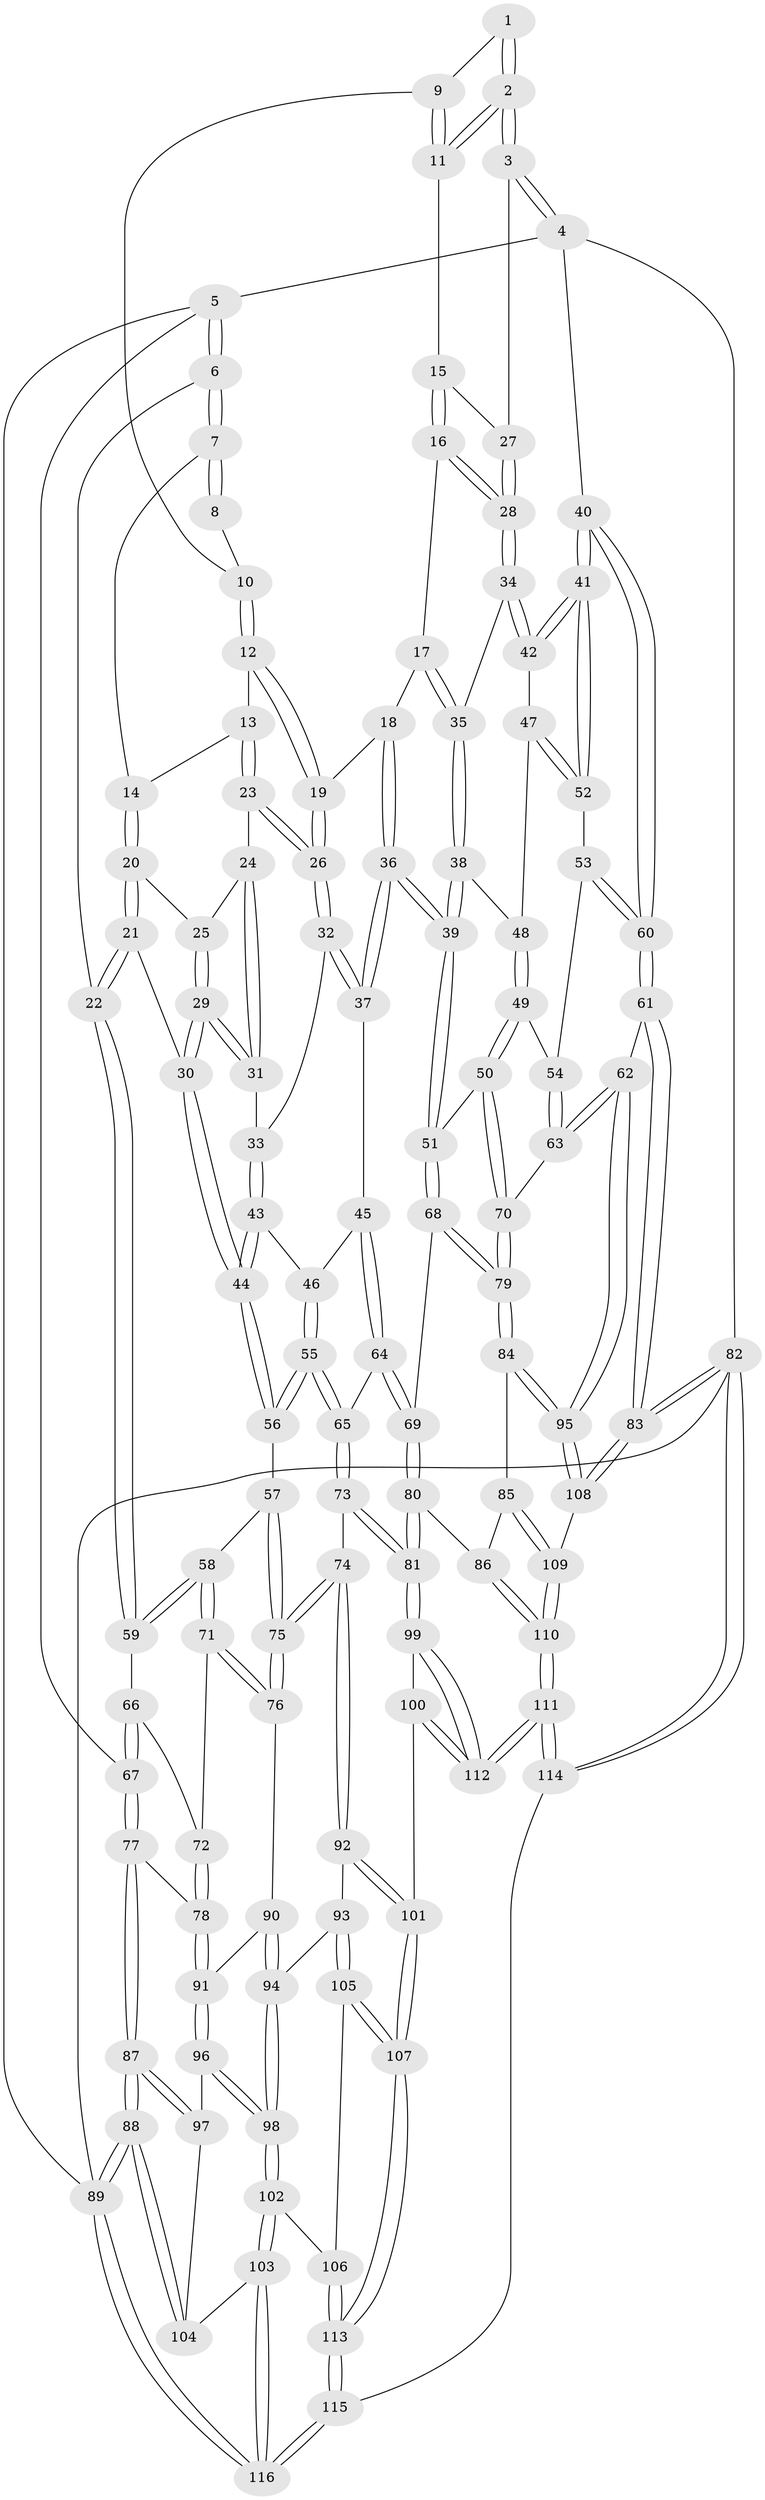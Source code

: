 // coarse degree distribution, {4: 0.42028985507246375, 6: 0.07246376811594203, 5: 0.3188405797101449, 3: 0.17391304347826086, 2: 0.014492753623188406}
// Generated by graph-tools (version 1.1) at 2025/52/02/27/25 19:52:37]
// undirected, 116 vertices, 287 edges
graph export_dot {
graph [start="1"]
  node [color=gray90,style=filled];
  1 [pos="+0.6946079906422089+0"];
  2 [pos="+1+0"];
  3 [pos="+1+0"];
  4 [pos="+1+0"];
  5 [pos="+0+0"];
  6 [pos="+0+0"];
  7 [pos="+0.32402379633608663+0"];
  8 [pos="+0.5892349902746103+0"];
  9 [pos="+0.714909440326178+0.07673660934155274"];
  10 [pos="+0.6585565260828955+0.09664823517880423"];
  11 [pos="+0.782872720154604+0.11386371450748989"];
  12 [pos="+0.6303486491821798+0.14438866336837586"];
  13 [pos="+0.5210248590609835+0.09326399100642216"];
  14 [pos="+0.3275330470090519+0"];
  15 [pos="+0.777235703121152+0.1595115091775224"];
  16 [pos="+0.7662100989566863+0.1771826899996979"];
  17 [pos="+0.7275763173202136+0.21038994630789706"];
  18 [pos="+0.7012416908532824+0.2191290041953999"];
  19 [pos="+0.6588385120523509+0.20646696913533885"];
  20 [pos="+0.34372853366149053+0.03054317425346342"];
  21 [pos="+0.23041792088130947+0.34794858193415573"];
  22 [pos="+0.16543483422157126+0.36003561063609124"];
  23 [pos="+0.520715248860193+0.2304892824928931"];
  24 [pos="+0.49911047107089135+0.23886005129866425"];
  25 [pos="+0.3898931609152929+0.18907545542332935"];
  26 [pos="+0.5898908056679236+0.25613099410049733"];
  27 [pos="+0.9162176556815297+0.18235049661423247"];
  28 [pos="+0.9021101107185984+0.28106822876451687"];
  29 [pos="+0.3599684969660597+0.33597096925573294"];
  30 [pos="+0.3478250598752594+0.3581649037399301"];
  31 [pos="+0.48165331651257837+0.2804369157590147"];
  32 [pos="+0.5840577434257864+0.3133547217412569"];
  33 [pos="+0.527585091768097+0.35807644970300573"];
  34 [pos="+0.9030678167964373+0.28831411770856386"];
  35 [pos="+0.8515353442916772+0.3329601084661504"];
  36 [pos="+0.714425597396789+0.4102771011443247"];
  37 [pos="+0.7053897130326324+0.4112896700034438"];
  38 [pos="+0.8413888178968592+0.3532315398874384"];
  39 [pos="+0.7266241977075127+0.41508780990922245"];
  40 [pos="+1+0.34577217989498216"];
  41 [pos="+1+0.34407513885876856"];
  42 [pos="+1+0.3225137485217417"];
  43 [pos="+0.5242275658620248+0.3649345020891167"];
  44 [pos="+0.37805434614895483+0.39406312762529916"];
  45 [pos="+0.6741497247216353+0.42900221123081783"];
  46 [pos="+0.5539392642245623+0.4272538964068358"];
  47 [pos="+0.9131556848346323+0.4262690479631282"];
  48 [pos="+0.8788986395354518+0.401792685671944"];
  49 [pos="+0.8482726942259268+0.4911800410960327"];
  50 [pos="+0.7853797191751354+0.528550207348091"];
  51 [pos="+0.7750155329749957+0.5203714737905466"];
  52 [pos="+0.9131997044041599+0.42634244621114487"];
  53 [pos="+0.9331048698009096+0.46946236192800794"];
  54 [pos="+0.9130182771370071+0.481644587877638"];
  55 [pos="+0.5008269163026843+0.5246145471891408"];
  56 [pos="+0.39575970156862966+0.465583742463997"];
  57 [pos="+0.3405862197463748+0.5360633370197964"];
  58 [pos="+0.28718195986002193+0.5503676819231023"];
  59 [pos="+0.15179428741481768+0.3782228432849658"];
  60 [pos="+1+0.5905105057716235"];
  61 [pos="+1+0.5946002612302297"];
  62 [pos="+1+0.5946938750465854"];
  63 [pos="+0.8633572795379036+0.634153586686338"];
  64 [pos="+0.6029753812216944+0.5502395509197044"];
  65 [pos="+0.505058788315714+0.5326210898512429"];
  66 [pos="+0.1517518390194889+0.3782540212174048"];
  67 [pos="+0+0.4031790517044852"];
  68 [pos="+0.6609293664251549+0.5882216707074989"];
  69 [pos="+0.6319657932590872+0.5868431017714802"];
  70 [pos="+0.8469214603351459+0.638326914616915"];
  71 [pos="+0.25388495747639833+0.5989055748277582"];
  72 [pos="+0.12160470035898217+0.5347680401104363"];
  73 [pos="+0.45780888054716995+0.6965166640988478"];
  74 [pos="+0.42681701151912554+0.6989403217176287"];
  75 [pos="+0.4215902723404746+0.6923298850832698"];
  76 [pos="+0.25383287283136324+0.5999055697189645"];
  77 [pos="+0+0.5479479852598544"];
  78 [pos="+0.08660438672187415+0.5825741387651822"];
  79 [pos="+0.7892451580221564+0.7403997824703044"];
  80 [pos="+0.5717811215993293+0.7592749795337398"];
  81 [pos="+0.5616960847079346+0.7605094614199948"];
  82 [pos="+1+1"];
  83 [pos="+1+1"];
  84 [pos="+0.7873259776883709+0.7470026707038345"];
  85 [pos="+0.7041203329121483+0.7742556551988466"];
  86 [pos="+0.6012465191922962+0.7673591187625516"];
  87 [pos="+0+0.7570900187858064"];
  88 [pos="+0+0.7745979790155636"];
  89 [pos="+0+1"];
  90 [pos="+0.24962253953471478+0.6108592310748924"];
  91 [pos="+0.11484947838636896+0.6888489531357723"];
  92 [pos="+0.3619516685276884+0.7463237533671486"];
  93 [pos="+0.33047678244121187+0.7601979744732419"];
  94 [pos="+0.28120081377132555+0.7500601502832278"];
  95 [pos="+0.8259332432646793+0.7915104518701833"];
  96 [pos="+0.10962773392074296+0.7303255526637431"];
  97 [pos="+0.05247045357781296+0.7379186227710425"];
  98 [pos="+0.15759759362672307+0.7836413111612195"];
  99 [pos="+0.5608300372714049+0.7624764515053349"];
  100 [pos="+0.48707029769838434+0.8906104960433043"];
  101 [pos="+0.444405605617018+0.9006417164510778"];
  102 [pos="+0.15257142010127914+0.8612150570562829"];
  103 [pos="+0.1300011534588787+0.9254074881232166"];
  104 [pos="+0.02855470003499979+0.872866684754397"];
  105 [pos="+0.3282662217180985+0.8524101984184312"];
  106 [pos="+0.3067573897222458+0.8844238563641537"];
  107 [pos="+0.42769222921583394+0.9109211197410666"];
  108 [pos="+0.9051074790235487+0.8889615446730361"];
  109 [pos="+0.6975349923457429+0.9748554813185442"];
  110 [pos="+0.651724620503376+1"];
  111 [pos="+0.6185288811621916+1"];
  112 [pos="+0.6151549540487234+1"];
  113 [pos="+0.30516165928365474+1"];
  114 [pos="+0.6109735529107262+1"];
  115 [pos="+0.2653060849831804+1"];
  116 [pos="+0.1291930934967876+1"];
  1 -- 2;
  1 -- 2;
  1 -- 9;
  2 -- 3;
  2 -- 3;
  2 -- 11;
  2 -- 11;
  3 -- 4;
  3 -- 4;
  3 -- 27;
  4 -- 5;
  4 -- 40;
  4 -- 82;
  5 -- 6;
  5 -- 6;
  5 -- 67;
  5 -- 89;
  6 -- 7;
  6 -- 7;
  6 -- 22;
  7 -- 8;
  7 -- 8;
  7 -- 14;
  8 -- 10;
  9 -- 10;
  9 -- 11;
  9 -- 11;
  10 -- 12;
  10 -- 12;
  11 -- 15;
  12 -- 13;
  12 -- 19;
  12 -- 19;
  13 -- 14;
  13 -- 23;
  13 -- 23;
  14 -- 20;
  14 -- 20;
  15 -- 16;
  15 -- 16;
  15 -- 27;
  16 -- 17;
  16 -- 28;
  16 -- 28;
  17 -- 18;
  17 -- 35;
  17 -- 35;
  18 -- 19;
  18 -- 36;
  18 -- 36;
  19 -- 26;
  19 -- 26;
  20 -- 21;
  20 -- 21;
  20 -- 25;
  21 -- 22;
  21 -- 22;
  21 -- 30;
  22 -- 59;
  22 -- 59;
  23 -- 24;
  23 -- 26;
  23 -- 26;
  24 -- 25;
  24 -- 31;
  24 -- 31;
  25 -- 29;
  25 -- 29;
  26 -- 32;
  26 -- 32;
  27 -- 28;
  27 -- 28;
  28 -- 34;
  28 -- 34;
  29 -- 30;
  29 -- 30;
  29 -- 31;
  29 -- 31;
  30 -- 44;
  30 -- 44;
  31 -- 33;
  32 -- 33;
  32 -- 37;
  32 -- 37;
  33 -- 43;
  33 -- 43;
  34 -- 35;
  34 -- 42;
  34 -- 42;
  35 -- 38;
  35 -- 38;
  36 -- 37;
  36 -- 37;
  36 -- 39;
  36 -- 39;
  37 -- 45;
  38 -- 39;
  38 -- 39;
  38 -- 48;
  39 -- 51;
  39 -- 51;
  40 -- 41;
  40 -- 41;
  40 -- 60;
  40 -- 60;
  41 -- 42;
  41 -- 42;
  41 -- 52;
  41 -- 52;
  42 -- 47;
  43 -- 44;
  43 -- 44;
  43 -- 46;
  44 -- 56;
  44 -- 56;
  45 -- 46;
  45 -- 64;
  45 -- 64;
  46 -- 55;
  46 -- 55;
  47 -- 48;
  47 -- 52;
  47 -- 52;
  48 -- 49;
  48 -- 49;
  49 -- 50;
  49 -- 50;
  49 -- 54;
  50 -- 51;
  50 -- 70;
  50 -- 70;
  51 -- 68;
  51 -- 68;
  52 -- 53;
  53 -- 54;
  53 -- 60;
  53 -- 60;
  54 -- 63;
  54 -- 63;
  55 -- 56;
  55 -- 56;
  55 -- 65;
  55 -- 65;
  56 -- 57;
  57 -- 58;
  57 -- 75;
  57 -- 75;
  58 -- 59;
  58 -- 59;
  58 -- 71;
  58 -- 71;
  59 -- 66;
  60 -- 61;
  60 -- 61;
  61 -- 62;
  61 -- 83;
  61 -- 83;
  62 -- 63;
  62 -- 63;
  62 -- 95;
  62 -- 95;
  63 -- 70;
  64 -- 65;
  64 -- 69;
  64 -- 69;
  65 -- 73;
  65 -- 73;
  66 -- 67;
  66 -- 67;
  66 -- 72;
  67 -- 77;
  67 -- 77;
  68 -- 69;
  68 -- 79;
  68 -- 79;
  69 -- 80;
  69 -- 80;
  70 -- 79;
  70 -- 79;
  71 -- 72;
  71 -- 76;
  71 -- 76;
  72 -- 78;
  72 -- 78;
  73 -- 74;
  73 -- 81;
  73 -- 81;
  74 -- 75;
  74 -- 75;
  74 -- 92;
  74 -- 92;
  75 -- 76;
  75 -- 76;
  76 -- 90;
  77 -- 78;
  77 -- 87;
  77 -- 87;
  78 -- 91;
  78 -- 91;
  79 -- 84;
  79 -- 84;
  80 -- 81;
  80 -- 81;
  80 -- 86;
  81 -- 99;
  81 -- 99;
  82 -- 83;
  82 -- 83;
  82 -- 114;
  82 -- 114;
  82 -- 89;
  83 -- 108;
  83 -- 108;
  84 -- 85;
  84 -- 95;
  84 -- 95;
  85 -- 86;
  85 -- 109;
  85 -- 109;
  86 -- 110;
  86 -- 110;
  87 -- 88;
  87 -- 88;
  87 -- 97;
  87 -- 97;
  88 -- 89;
  88 -- 89;
  88 -- 104;
  88 -- 104;
  89 -- 116;
  89 -- 116;
  90 -- 91;
  90 -- 94;
  90 -- 94;
  91 -- 96;
  91 -- 96;
  92 -- 93;
  92 -- 101;
  92 -- 101;
  93 -- 94;
  93 -- 105;
  93 -- 105;
  94 -- 98;
  94 -- 98;
  95 -- 108;
  95 -- 108;
  96 -- 97;
  96 -- 98;
  96 -- 98;
  97 -- 104;
  98 -- 102;
  98 -- 102;
  99 -- 100;
  99 -- 112;
  99 -- 112;
  100 -- 101;
  100 -- 112;
  100 -- 112;
  101 -- 107;
  101 -- 107;
  102 -- 103;
  102 -- 103;
  102 -- 106;
  103 -- 104;
  103 -- 116;
  103 -- 116;
  105 -- 106;
  105 -- 107;
  105 -- 107;
  106 -- 113;
  106 -- 113;
  107 -- 113;
  107 -- 113;
  108 -- 109;
  109 -- 110;
  109 -- 110;
  110 -- 111;
  110 -- 111;
  111 -- 112;
  111 -- 112;
  111 -- 114;
  111 -- 114;
  113 -- 115;
  113 -- 115;
  114 -- 115;
  115 -- 116;
  115 -- 116;
}
